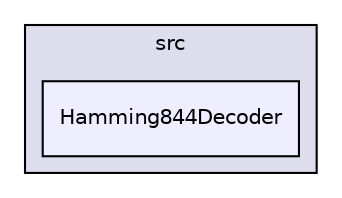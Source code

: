 digraph "src/Hamming844Decoder" {
  compound=true
  node [ fontsize="10", fontname="Helvetica"];
  edge [ labelfontsize="10", labelfontname="Helvetica"];
  subgraph clusterdir_68267d1309a1af8e8297ef4c3efbcdba {
    graph [ bgcolor="#ddddee", pencolor="black", label="src" fontname="Helvetica", fontsize="10", URL="dir_68267d1309a1af8e8297ef4c3efbcdba.html"]
  dir_705c2a419935a99f947bab43479aa4ef [shape=box, label="Hamming844Decoder", style="filled", fillcolor="#eeeeff", pencolor="black", URL="dir_705c2a419935a99f947bab43479aa4ef.html"];
  }
}
